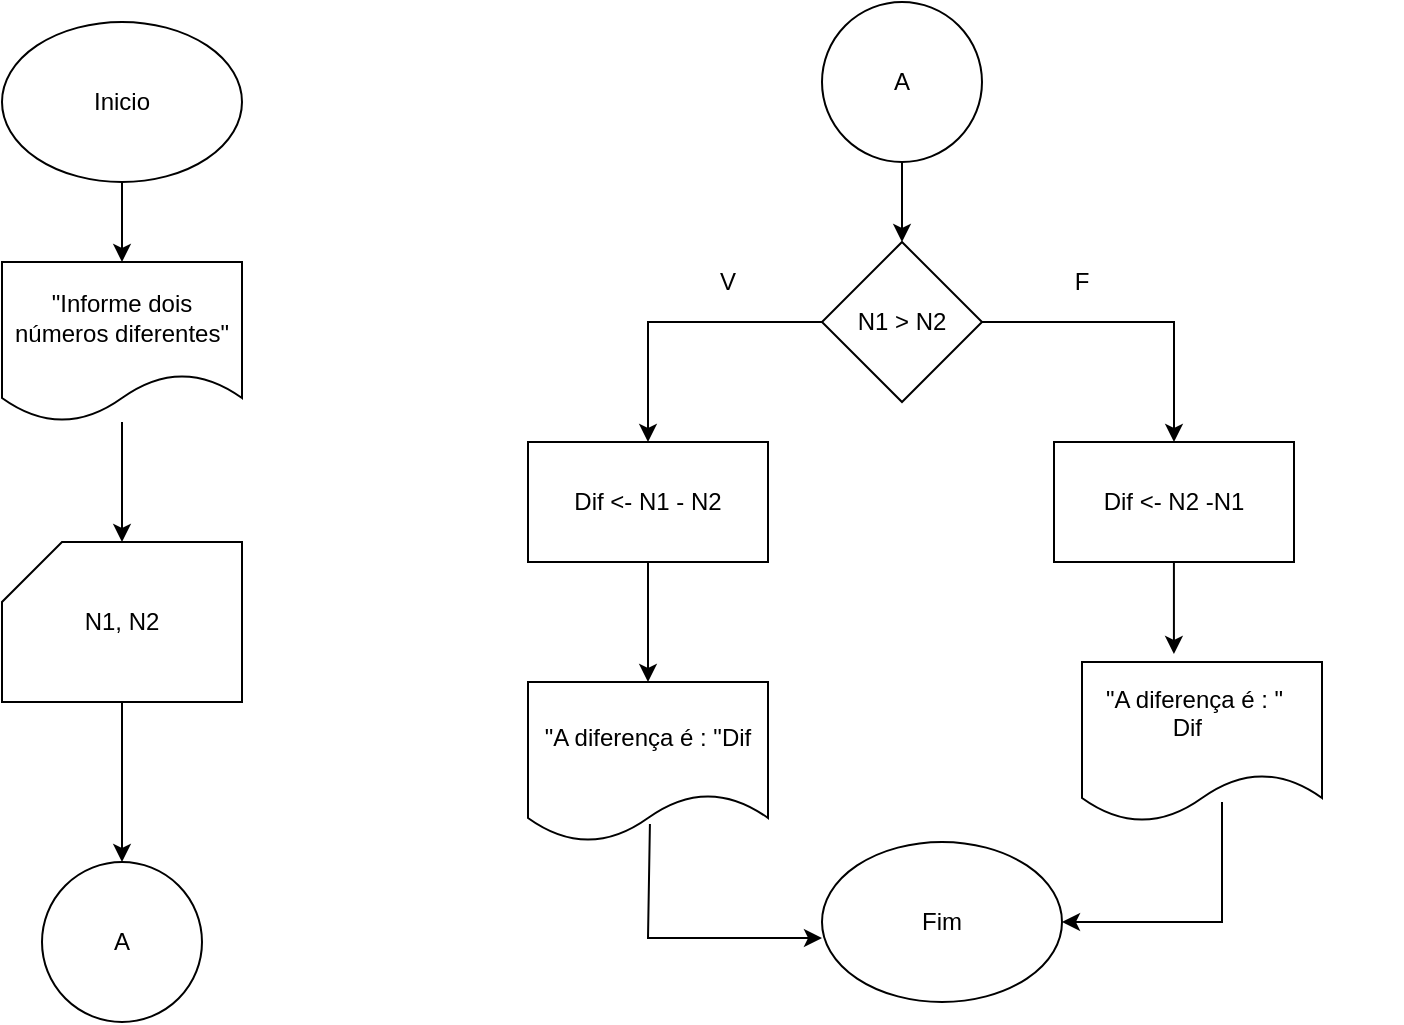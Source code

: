 <mxfile version="11.3.0" type="github" pages="1"><diagram id="2jyB9F5pqAkplt3ngecY" name="Page-1"><mxGraphModel dx="778" dy="441" grid="1" gridSize="10" guides="1" tooltips="1" connect="1" arrows="1" fold="1" page="1" pageScale="1" pageWidth="827" pageHeight="1169" math="0" shadow="0"><root><mxCell id="0"/><mxCell id="1" parent="0"/><mxCell id="ByOJ6YQdkg4WVue1PSr6-22" style="edgeStyle=orthogonalEdgeStyle;rounded=0;orthogonalLoop=1;jettySize=auto;html=1;entryX=0.5;entryY=0;entryDx=0;entryDy=0;" edge="1" parent="1" source="ByOJ6YQdkg4WVue1PSr6-1" target="ByOJ6YQdkg4WVue1PSr6-2"><mxGeometry relative="1" as="geometry"/></mxCell><mxCell id="ByOJ6YQdkg4WVue1PSr6-1" value="Inicio" style="ellipse;whiteSpace=wrap;html=1;" vertex="1" parent="1"><mxGeometry x="150" y="30" width="120" height="80" as="geometry"/></mxCell><mxCell id="ByOJ6YQdkg4WVue1PSr6-23" style="edgeStyle=orthogonalEdgeStyle;rounded=0;orthogonalLoop=1;jettySize=auto;html=1;entryX=0.5;entryY=0;entryDx=0;entryDy=0;entryPerimeter=0;" edge="1" parent="1" source="ByOJ6YQdkg4WVue1PSr6-2" target="ByOJ6YQdkg4WVue1PSr6-3"><mxGeometry relative="1" as="geometry"/></mxCell><mxCell id="ByOJ6YQdkg4WVue1PSr6-2" value="&quot;Informe dois números diferentes&quot;" style="shape=document;whiteSpace=wrap;html=1;boundedLbl=1;" vertex="1" parent="1"><mxGeometry x="150" y="150" width="120" height="80" as="geometry"/></mxCell><mxCell id="ByOJ6YQdkg4WVue1PSr6-24" style="edgeStyle=orthogonalEdgeStyle;rounded=0;orthogonalLoop=1;jettySize=auto;html=1;entryX=0.5;entryY=0;entryDx=0;entryDy=0;" edge="1" parent="1" source="ByOJ6YQdkg4WVue1PSr6-3" target="ByOJ6YQdkg4WVue1PSr6-4"><mxGeometry relative="1" as="geometry"/></mxCell><mxCell id="ByOJ6YQdkg4WVue1PSr6-3" value="N1, N2" style="shape=card;whiteSpace=wrap;html=1;" vertex="1" parent="1"><mxGeometry x="150" y="290" width="120" height="80" as="geometry"/></mxCell><mxCell id="ByOJ6YQdkg4WVue1PSr6-4" value="A" style="ellipse;whiteSpace=wrap;html=1;aspect=fixed;" vertex="1" parent="1"><mxGeometry x="170" y="450" width="80" height="80" as="geometry"/></mxCell><mxCell id="ByOJ6YQdkg4WVue1PSr6-25" style="edgeStyle=orthogonalEdgeStyle;rounded=0;orthogonalLoop=1;jettySize=auto;html=1;entryX=0.5;entryY=0;entryDx=0;entryDy=0;" edge="1" parent="1" source="ByOJ6YQdkg4WVue1PSr6-5" target="ByOJ6YQdkg4WVue1PSr6-6"><mxGeometry relative="1" as="geometry"/></mxCell><mxCell id="ByOJ6YQdkg4WVue1PSr6-5" value="A" style="ellipse;whiteSpace=wrap;html=1;aspect=fixed;" vertex="1" parent="1"><mxGeometry x="560" y="20" width="80" height="80" as="geometry"/></mxCell><mxCell id="ByOJ6YQdkg4WVue1PSr6-13" style="edgeStyle=orthogonalEdgeStyle;rounded=0;orthogonalLoop=1;jettySize=auto;html=1;entryX=0.5;entryY=0;entryDx=0;entryDy=0;" edge="1" parent="1" source="ByOJ6YQdkg4WVue1PSr6-6" target="ByOJ6YQdkg4WVue1PSr6-9"><mxGeometry relative="1" as="geometry"/></mxCell><mxCell id="ByOJ6YQdkg4WVue1PSr6-15" style="edgeStyle=orthogonalEdgeStyle;rounded=0;orthogonalLoop=1;jettySize=auto;html=1;entryX=0.5;entryY=0;entryDx=0;entryDy=0;" edge="1" parent="1" source="ByOJ6YQdkg4WVue1PSr6-6" target="ByOJ6YQdkg4WVue1PSr6-10"><mxGeometry relative="1" as="geometry"/></mxCell><mxCell id="ByOJ6YQdkg4WVue1PSr6-6" value="N1 &amp;gt; N2" style="rhombus;whiteSpace=wrap;html=1;" vertex="1" parent="1"><mxGeometry x="560" y="140" width="80" height="80" as="geometry"/></mxCell><mxCell id="ByOJ6YQdkg4WVue1PSr6-20" style="edgeStyle=orthogonalEdgeStyle;rounded=0;orthogonalLoop=1;jettySize=auto;html=1;entryX=0;entryY=0.6;entryDx=0;entryDy=0;entryPerimeter=0;exitX=0.508;exitY=0.888;exitDx=0;exitDy=0;exitPerimeter=0;" edge="1" parent="1" source="ByOJ6YQdkg4WVue1PSr6-7" target="ByOJ6YQdkg4WVue1PSr6-12"><mxGeometry relative="1" as="geometry"><mxPoint x="553" y="550" as="targetPoint"/><Array as="points"><mxPoint x="473" y="431"/><mxPoint x="473" y="488"/></Array></mxGeometry></mxCell><mxCell id="ByOJ6YQdkg4WVue1PSr6-7" value="&quot;A diferença é : &quot;Dif" style="shape=document;whiteSpace=wrap;html=1;boundedLbl=1;" vertex="1" parent="1"><mxGeometry x="413" y="360" width="120" height="80" as="geometry"/></mxCell><mxCell id="ByOJ6YQdkg4WVue1PSr6-17" style="edgeStyle=orthogonalEdgeStyle;rounded=0;orthogonalLoop=1;jettySize=auto;html=1;entryX=0.5;entryY=0;entryDx=0;entryDy=0;" edge="1" parent="1" source="ByOJ6YQdkg4WVue1PSr6-9" target="ByOJ6YQdkg4WVue1PSr6-7"><mxGeometry relative="1" as="geometry"/></mxCell><mxCell id="ByOJ6YQdkg4WVue1PSr6-9" value="Dif &amp;lt;- N1 - N2" style="rounded=0;whiteSpace=wrap;html=1;" vertex="1" parent="1"><mxGeometry x="413" y="240" width="120" height="60" as="geometry"/></mxCell><mxCell id="ByOJ6YQdkg4WVue1PSr6-18" style="edgeStyle=orthogonalEdgeStyle;rounded=0;orthogonalLoop=1;jettySize=auto;html=1;entryX=0.383;entryY=-0.05;entryDx=0;entryDy=0;entryPerimeter=0;" edge="1" parent="1" source="ByOJ6YQdkg4WVue1PSr6-10" target="ByOJ6YQdkg4WVue1PSr6-11"><mxGeometry relative="1" as="geometry"/></mxCell><mxCell id="ByOJ6YQdkg4WVue1PSr6-10" value="Dif &amp;lt;- N2 -N1" style="rounded=0;whiteSpace=wrap;html=1;" vertex="1" parent="1"><mxGeometry x="676" y="240" width="120" height="60" as="geometry"/></mxCell><mxCell id="ByOJ6YQdkg4WVue1PSr6-21" style="edgeStyle=orthogonalEdgeStyle;rounded=0;orthogonalLoop=1;jettySize=auto;html=1;entryX=1;entryY=0.5;entryDx=0;entryDy=0;" edge="1" parent="1" target="ByOJ6YQdkg4WVue1PSr6-12"><mxGeometry relative="1" as="geometry"><mxPoint x="760" y="420" as="sourcePoint"/><Array as="points"><mxPoint x="760" y="480"/></Array></mxGeometry></mxCell><mxCell id="ByOJ6YQdkg4WVue1PSr6-11" value="" style="shape=document;whiteSpace=wrap;html=1;boundedLbl=1;" vertex="1" parent="1"><mxGeometry x="690" y="350" width="120" height="80" as="geometry"/></mxCell><mxCell id="ByOJ6YQdkg4WVue1PSr6-12" value="Fim" style="ellipse;whiteSpace=wrap;html=1;" vertex="1" parent="1"><mxGeometry x="560" y="440" width="120" height="80" as="geometry"/></mxCell><mxCell id="ByOJ6YQdkg4WVue1PSr6-14" value="V" style="text;html=1;strokeColor=none;fillColor=none;align=center;verticalAlign=middle;whiteSpace=wrap;rounded=0;" vertex="1" parent="1"><mxGeometry x="493" y="150" width="40" height="20" as="geometry"/></mxCell><mxCell id="ByOJ6YQdkg4WVue1PSr6-16" value="F" style="text;html=1;strokeColor=none;fillColor=none;align=center;verticalAlign=middle;whiteSpace=wrap;rounded=0;" vertex="1" parent="1"><mxGeometry x="670" y="150" width="40" height="20" as="geometry"/></mxCell><mxCell id="ByOJ6YQdkg4WVue1PSr6-19" value="&lt;div&gt;&quot;A diferença é : &quot;&lt;/div&gt;&lt;div&gt;&amp;nbsp;&amp;nbsp;&amp;nbsp;&amp;nbsp;&amp;nbsp;&amp;nbsp;&amp;nbsp;&amp;nbsp;&amp;nbsp; Dif&lt;/div&gt;" style="text;html=1;" vertex="1" parent="1"><mxGeometry x="700" y="355" width="150" height="30" as="geometry"/></mxCell></root></mxGraphModel></diagram></mxfile>